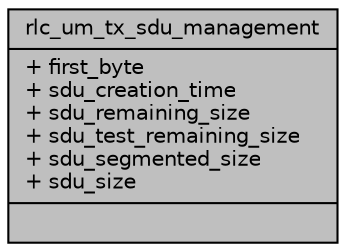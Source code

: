 digraph "rlc_um_tx_sdu_management"
{
 // LATEX_PDF_SIZE
  edge [fontname="Helvetica",fontsize="10",labelfontname="Helvetica",labelfontsize="10"];
  node [fontname="Helvetica",fontsize="10",shape=record];
  Node1 [label="{rlc_um_tx_sdu_management\n|+ first_byte\l+ sdu_creation_time\l+ sdu_remaining_size\l+ sdu_test_remaining_size\l+ sdu_segmented_size\l+ sdu_size\l|}",height=0.2,width=0.4,color="black", fillcolor="grey75", style="filled", fontcolor="black",tooltip=" "];
}
